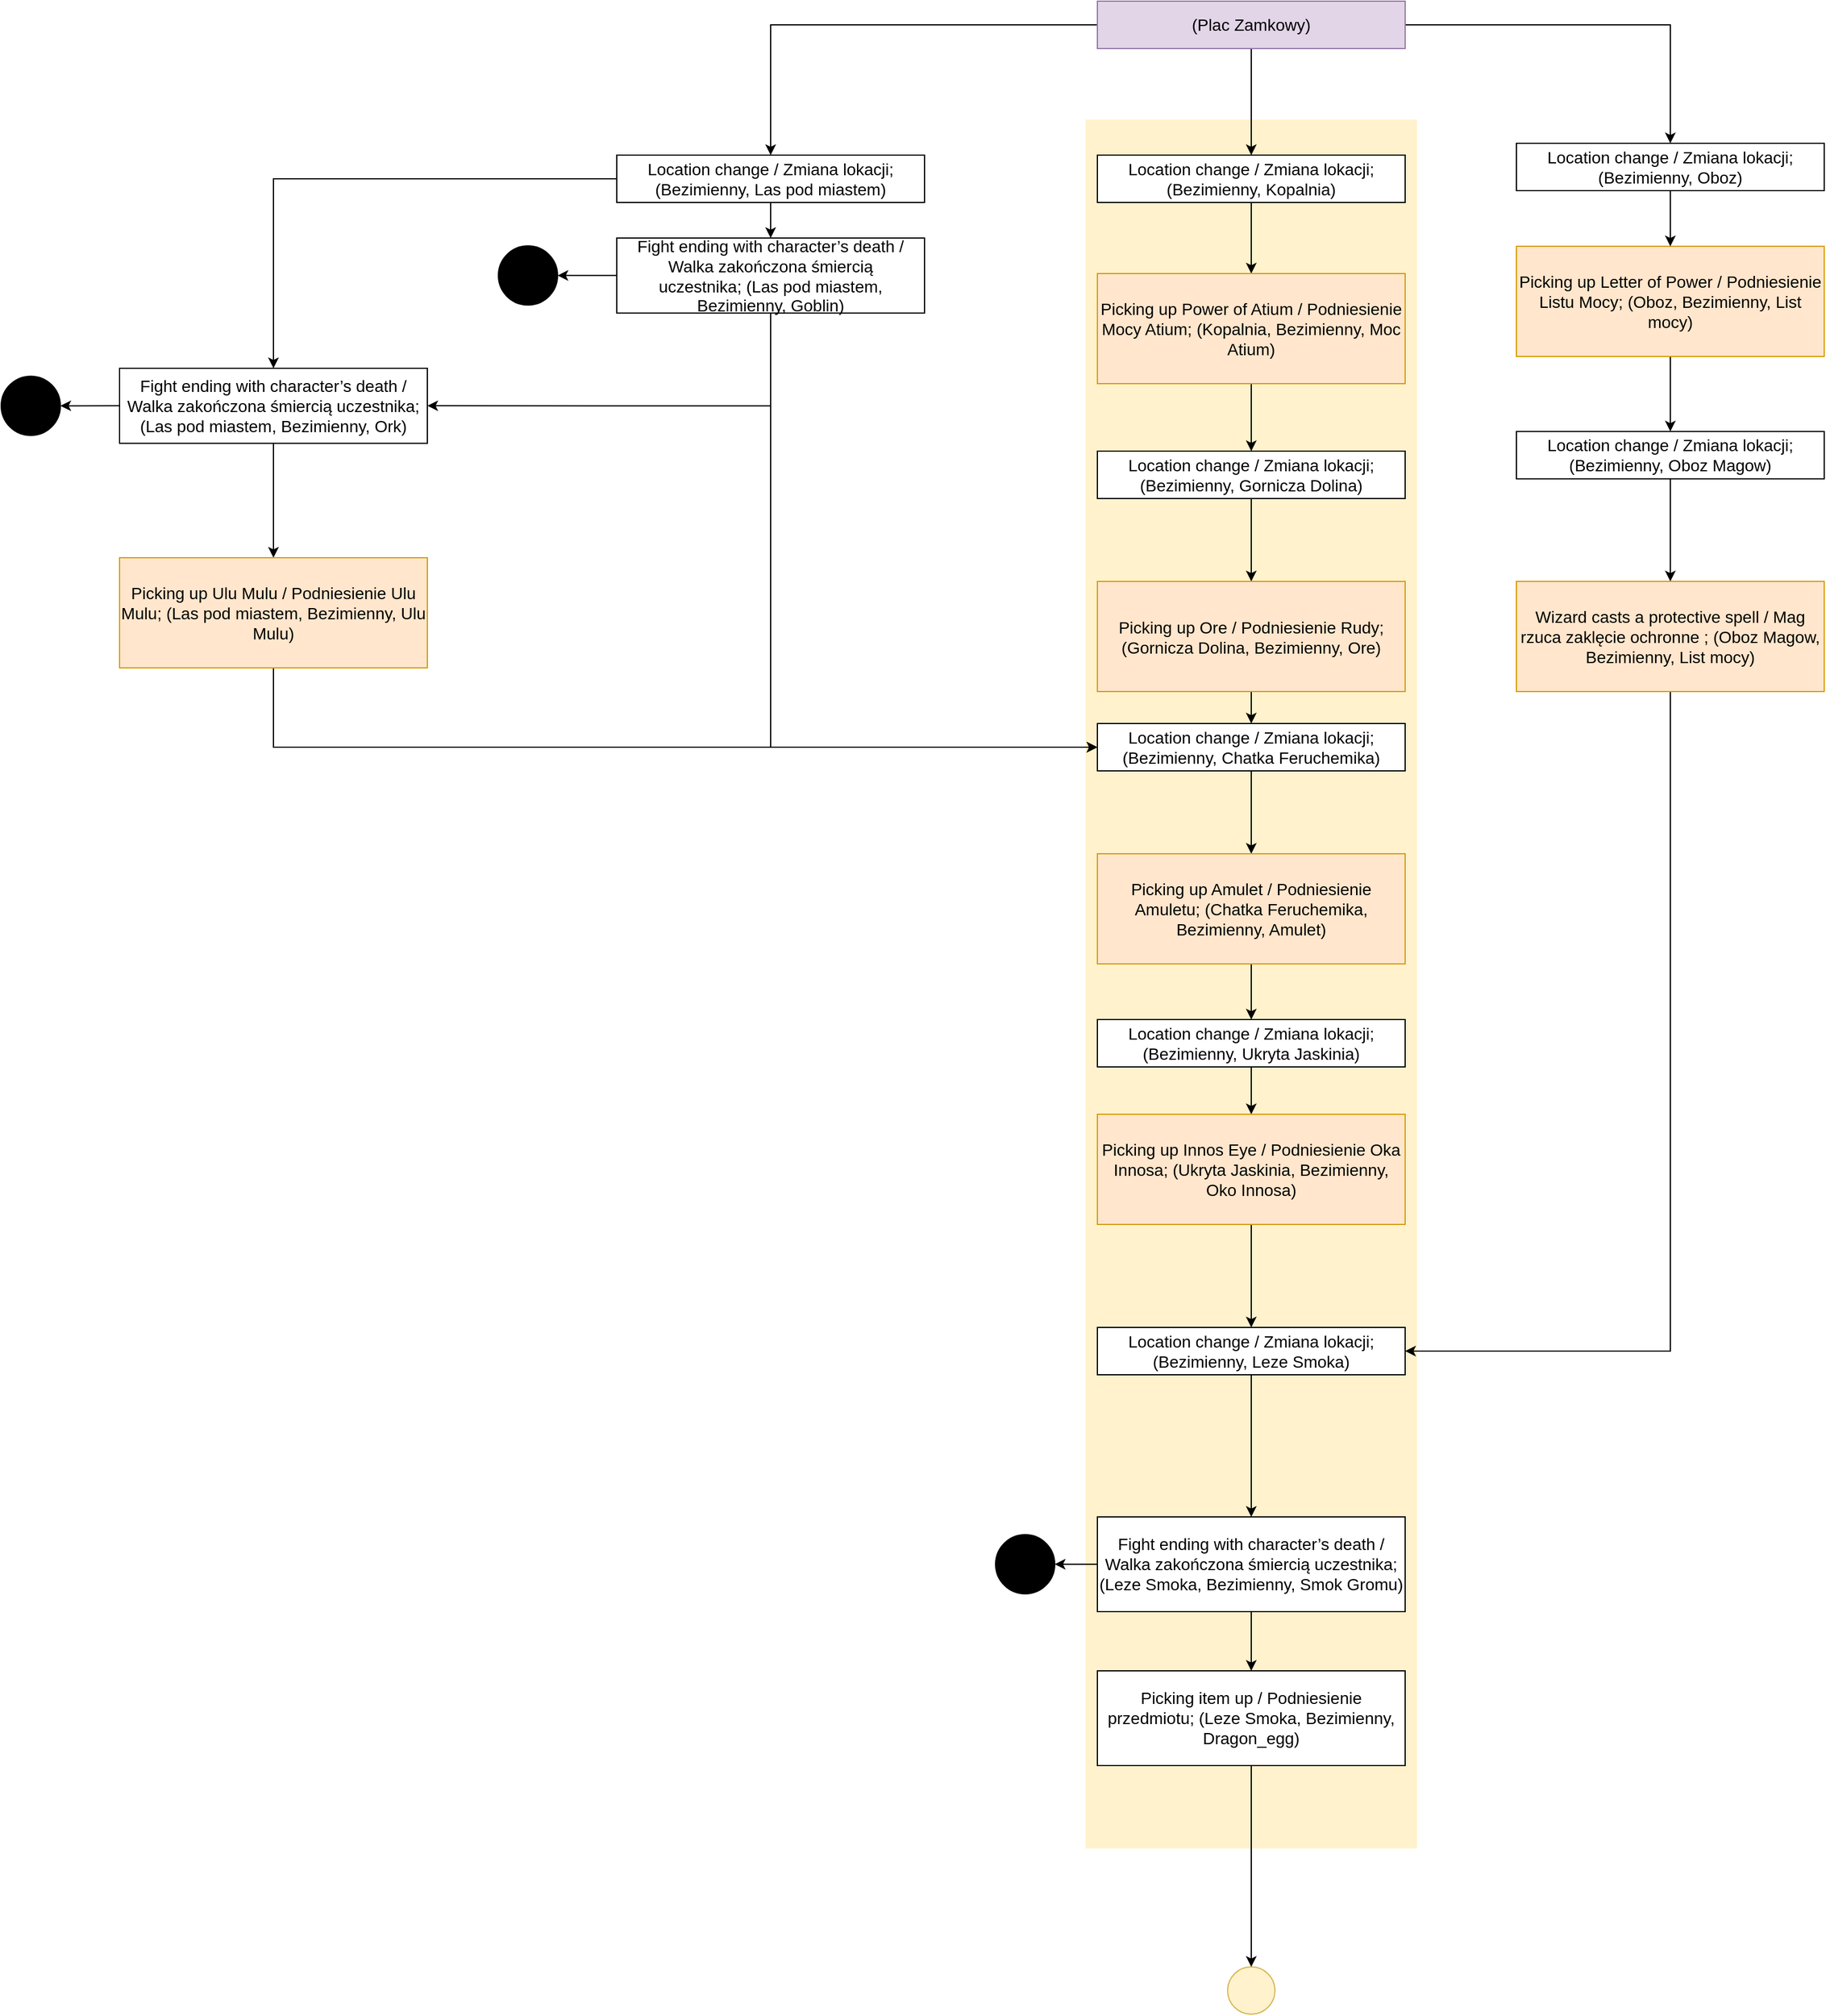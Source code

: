 <mxfile version="26.0.16">
  <diagram id="rkxneIpJQOFQeqjlJjRi" name="DiagramFabuly">
    <mxGraphModel dx="2412" dy="2009" grid="1" gridSize="10" guides="1" tooltips="1" connect="1" arrows="1" fold="1" page="1" pageScale="1" pageWidth="850" pageHeight="1100" math="0" shadow="0">
      <root>
        <mxCell id="0" />
        <mxCell id="1" parent="0" />
        <mxCell id="L8YZ8_fF07wdOiWUrEbG-100" value="" style="rounded=0;whiteSpace=wrap;html=1;fillColor=#fff2cc;fontFamily=Helvetica;fontSize=14;strokeColor=none;container=0;" parent="1" vertex="1">
          <mxGeometry x="866" y="-70" width="280" height="1460" as="geometry" />
        </mxCell>
        <mxCell id="pFNsEcpQbkUwThUsDJ2k-5" value="" style="edgeStyle=orthogonalEdgeStyle;rounded=0;orthogonalLoop=1;jettySize=auto;html=1;" parent="1" source="L8YZ8_fF07wdOiWUrEbG-86" target="L8YZ8_fF07wdOiWUrEbG-108" edge="1">
          <mxGeometry relative="1" as="geometry" />
        </mxCell>
        <mxCell id="zkXEyK3gHYX9UNPN8YG--12" style="edgeStyle=orthogonalEdgeStyle;rounded=0;orthogonalLoop=1;jettySize=auto;html=1;" parent="1" source="L8YZ8_fF07wdOiWUrEbG-86" target="zkXEyK3gHYX9UNPN8YG--2" edge="1">
          <mxGeometry relative="1" as="geometry" />
        </mxCell>
        <mxCell id="zkXEyK3gHYX9UNPN8YG--42" style="edgeStyle=orthogonalEdgeStyle;rounded=0;orthogonalLoop=1;jettySize=auto;html=1;entryX=0.5;entryY=0;entryDx=0;entryDy=0;" parent="1" source="L8YZ8_fF07wdOiWUrEbG-86" target="zkXEyK3gHYX9UNPN8YG--41" edge="1">
          <mxGeometry relative="1" as="geometry" />
        </mxCell>
        <mxCell id="L8YZ8_fF07wdOiWUrEbG-86" value="&lt;font&gt;(Plac Zamkowy)&lt;/font&gt;" style="rounded=0;whiteSpace=wrap;html=1;strokeColor=#9673a6;fillColor=#e1d5e7;container=0;fontSize=14;" parent="1" vertex="1">
          <mxGeometry x="876" y="-170" width="260" height="40" as="geometry" />
        </mxCell>
        <mxCell id="pFNsEcpQbkUwThUsDJ2k-6" value="" style="edgeStyle=orthogonalEdgeStyle;rounded=0;orthogonalLoop=1;jettySize=auto;html=1;entryX=0.5;entryY=0;entryDx=0;entryDy=0;" parent="1" source="L8YZ8_fF07wdOiWUrEbG-108" target="zkXEyK3gHYX9UNPN8YG--17" edge="1">
          <mxGeometry relative="1" as="geometry">
            <mxPoint x="1006" y="60" as="targetPoint" />
          </mxGeometry>
        </mxCell>
        <mxCell id="L8YZ8_fF07wdOiWUrEbG-108" value="&lt;span id=&quot;docs-internal-guid-4cfbbf0f-7fff-1ddc-6e00-4f36d3d0db7e&quot;&gt;&lt;span style=&quot;background-color: transparent ; vertical-align: baseline&quot;&gt;&lt;font&gt;&lt;font face=&quot;arial&quot;&gt;&lt;span&gt;Location change / Zmiana lokacji; (Bezimienny, Kopalnia)&lt;/span&gt;&lt;/font&gt;&lt;/font&gt;&lt;/span&gt;&lt;/span&gt;" style="rounded=0;whiteSpace=wrap;html=1;align=center;container=0;fontSize=14;" parent="1" vertex="1">
          <mxGeometry x="876" y="-40" width="260" height="40" as="geometry" />
        </mxCell>
        <mxCell id="pFNsEcpQbkUwThUsDJ2k-10" value="" style="edgeStyle=orthogonalEdgeStyle;rounded=0;orthogonalLoop=1;jettySize=auto;html=1;entryX=0.5;entryY=0;entryDx=0;entryDy=0;" parent="1" source="L8YZ8_fF07wdOiWUrEbG-129" target="zkXEyK3gHYX9UNPN8YG--22" edge="1">
          <mxGeometry relative="1" as="geometry">
            <mxPoint x="1006" y="550" as="targetPoint" />
          </mxGeometry>
        </mxCell>
        <mxCell id="L8YZ8_fF07wdOiWUrEbG-129" value="&lt;span id=&quot;docs-internal-guid-4cfbbf0f-7fff-1ddc-6e00-4f36d3d0db7e&quot;&gt;&lt;span style=&quot;background-color: transparent ; vertical-align: baseline&quot;&gt;&lt;font&gt;&lt;font face=&quot;arial&quot;&gt;&lt;span&gt;Location change / Zmiana lokacji;&lt;/span&gt;&lt;/font&gt;&lt;span style=&quot;font-family: arial;&quot;&gt;(Bezimienny, Chatka Feruchemika)&lt;/span&gt;&lt;br&gt;&lt;/font&gt;&lt;/span&gt;&lt;/span&gt;" style="rounded=0;whiteSpace=wrap;html=1;align=center;container=0;fontSize=14;" parent="1" vertex="1">
          <mxGeometry x="876" y="440" width="260" height="40" as="geometry" />
        </mxCell>
        <mxCell id="wIxRWUz_mLLFGNtNrPbb-8" value="" style="ellipse;whiteSpace=wrap;html=1;aspect=fixed;fontSize=14;align=center;fillColor=#fff2cc;strokeWidth=1;strokeColor=#d6b656;container=0;" parent="1" vertex="1">
          <mxGeometry x="986" y="1490" width="40" height="40" as="geometry" />
        </mxCell>
        <mxCell id="pFNsEcpQbkUwThUsDJ2k-8" value="" style="edgeStyle=orthogonalEdgeStyle;rounded=0;orthogonalLoop=1;jettySize=auto;html=1;exitX=0.5;exitY=1;exitDx=0;exitDy=0;" parent="1" source="zkXEyK3gHYX9UNPN8YG--19" edge="1">
          <mxGeometry relative="1" as="geometry">
            <mxPoint x="1006" y="260" as="sourcePoint" />
            <mxPoint x="1006" y="320" as="targetPoint" />
          </mxGeometry>
        </mxCell>
        <mxCell id="zkXEyK3gHYX9UNPN8YG--1" style="edgeStyle=orthogonalEdgeStyle;rounded=0;orthogonalLoop=1;jettySize=auto;html=1;entryX=0.5;entryY=0;entryDx=0;entryDy=0;" parent="1" source="zkXEyK3gHYX9UNPN8YG--2" target="zkXEyK3gHYX9UNPN8YG--5" edge="1">
          <mxGeometry relative="1" as="geometry" />
        </mxCell>
        <mxCell id="GhO89Z5Zg2I-rU7ogqVO-1" style="edgeStyle=orthogonalEdgeStyle;rounded=0;orthogonalLoop=1;jettySize=auto;html=1;exitX=0;exitY=0.5;exitDx=0;exitDy=0;entryX=0.5;entryY=0;entryDx=0;entryDy=0;" edge="1" parent="1" source="zkXEyK3gHYX9UNPN8YG--2" target="zkXEyK3gHYX9UNPN8YG--9">
          <mxGeometry relative="1" as="geometry" />
        </mxCell>
        <mxCell id="zkXEyK3gHYX9UNPN8YG--2" value="&lt;span id=&quot;docs-internal-guid-4cfbbf0f-7fff-1ddc-6e00-4f36d3d0db7e&quot;&gt;&lt;span style=&quot;background-color: transparent ; vertical-align: baseline&quot;&gt;&lt;font&gt;&lt;font face=&quot;arial&quot;&gt;&lt;span&gt;Location change / Zmiana lokacji; (Bezimienny, Las pod miastem)&lt;/span&gt;&lt;/font&gt;&lt;/font&gt;&lt;/span&gt;&lt;/span&gt;" style="rounded=0;whiteSpace=wrap;html=1;align=center;container=0;fontSize=14;" parent="1" vertex="1">
          <mxGeometry x="470" y="-40" width="260" height="40" as="geometry" />
        </mxCell>
        <mxCell id="zkXEyK3gHYX9UNPN8YG--3" style="edgeStyle=orthogonalEdgeStyle;rounded=0;orthogonalLoop=1;jettySize=auto;html=1;entryX=1;entryY=0.5;entryDx=0;entryDy=0;" parent="1" source="zkXEyK3gHYX9UNPN8YG--5" target="zkXEyK3gHYX9UNPN8YG--6" edge="1">
          <mxGeometry relative="1" as="geometry" />
        </mxCell>
        <mxCell id="GhO89Z5Zg2I-rU7ogqVO-2" style="edgeStyle=orthogonalEdgeStyle;rounded=0;orthogonalLoop=1;jettySize=auto;html=1;entryX=1;entryY=0.5;entryDx=0;entryDy=0;" edge="1" parent="1" source="zkXEyK3gHYX9UNPN8YG--5" target="zkXEyK3gHYX9UNPN8YG--9">
          <mxGeometry relative="1" as="geometry">
            <Array as="points">
              <mxPoint x="600" y="172" />
            </Array>
          </mxGeometry>
        </mxCell>
        <mxCell id="GhO89Z5Zg2I-rU7ogqVO-3" style="edgeStyle=orthogonalEdgeStyle;rounded=0;orthogonalLoop=1;jettySize=auto;html=1;entryX=0;entryY=0.5;entryDx=0;entryDy=0;" edge="1" parent="1" source="zkXEyK3gHYX9UNPN8YG--5" target="L8YZ8_fF07wdOiWUrEbG-129">
          <mxGeometry relative="1" as="geometry">
            <Array as="points">
              <mxPoint x="600" y="460" />
            </Array>
          </mxGeometry>
        </mxCell>
        <mxCell id="zkXEyK3gHYX9UNPN8YG--5" value="&lt;span id=&quot;docs-internal-guid-4cfbbf0f-7fff-1ddc-6e00-4f36d3d0db7e&quot;&gt;&lt;span style=&quot;background-color: transparent ; vertical-align: baseline&quot;&gt;&lt;font&gt;&lt;span style=&quot;font-size: 14px;&quot;&gt;Fight ending with character’s death / Walka zakończona śmiercią uczestnika;&amp;nbsp;&lt;/span&gt;&lt;/font&gt;&lt;/span&gt;&lt;/span&gt;&lt;span style=&quot;font-size: 14px;&quot;&gt;(Las pod miastem, Bezimienny, Goblin)&lt;/span&gt;" style="rounded=0;whiteSpace=wrap;html=1;align=center;" parent="1" vertex="1">
          <mxGeometry x="470" y="30" width="260" height="63.37" as="geometry" />
        </mxCell>
        <mxCell id="zkXEyK3gHYX9UNPN8YG--6" value="" style="ellipse;whiteSpace=wrap;html=1;aspect=fixed;fillColor=#000000;" parent="1" vertex="1">
          <mxGeometry x="370" y="36.68" width="50" height="50" as="geometry" />
        </mxCell>
        <mxCell id="zkXEyK3gHYX9UNPN8YG--7" style="edgeStyle=orthogonalEdgeStyle;rounded=0;orthogonalLoop=1;jettySize=auto;html=1;exitX=0;exitY=0.5;exitDx=0;exitDy=0;entryX=1;entryY=0.5;entryDx=0;entryDy=0;" parent="1" source="zkXEyK3gHYX9UNPN8YG--9" target="zkXEyK3gHYX9UNPN8YG--10" edge="1">
          <mxGeometry relative="1" as="geometry" />
        </mxCell>
        <mxCell id="zkXEyK3gHYX9UNPN8YG--8" style="edgeStyle=orthogonalEdgeStyle;rounded=0;orthogonalLoop=1;jettySize=auto;html=1;exitX=0.5;exitY=1;exitDx=0;exitDy=0;entryX=0.5;entryY=0;entryDx=0;entryDy=0;" parent="1" source="zkXEyK3gHYX9UNPN8YG--9" target="zkXEyK3gHYX9UNPN8YG--15" edge="1">
          <mxGeometry relative="1" as="geometry">
            <mxPoint x="600" y="230" as="targetPoint" />
          </mxGeometry>
        </mxCell>
        <mxCell id="zkXEyK3gHYX9UNPN8YG--9" value="&lt;span style=&quot;font-size: 14px;&quot;&gt;Fight ending with character’s death / Walka zakończona śmiercią uczestnika; (Las pod miastem, Bezimienny, Ork)&lt;/span&gt;" style="rounded=0;whiteSpace=wrap;html=1;align=center;" parent="1" vertex="1">
          <mxGeometry x="50" y="140" width="260" height="63.37" as="geometry" />
        </mxCell>
        <mxCell id="zkXEyK3gHYX9UNPN8YG--10" value="" style="ellipse;whiteSpace=wrap;html=1;aspect=fixed;fillColor=#000000;" parent="1" vertex="1">
          <mxGeometry x="-50" y="146.69" width="50" height="50" as="geometry" />
        </mxCell>
        <mxCell id="zkXEyK3gHYX9UNPN8YG--16" style="edgeStyle=orthogonalEdgeStyle;rounded=0;orthogonalLoop=1;jettySize=auto;html=1;entryX=0;entryY=0.5;entryDx=0;entryDy=0;" parent="1" source="zkXEyK3gHYX9UNPN8YG--15" target="L8YZ8_fF07wdOiWUrEbG-129" edge="1">
          <mxGeometry relative="1" as="geometry">
            <Array as="points">
              <mxPoint x="180" y="460" />
            </Array>
          </mxGeometry>
        </mxCell>
        <mxCell id="zkXEyK3gHYX9UNPN8YG--15" value="&lt;span style=&quot;font-size: 14px;&quot;&gt;Picking up Ulu Mulu / Podniesienie Ulu Mulu; (Las pod miastem, Bezimienny, Ulu Mulu)&lt;/span&gt;" style="rounded=0;whiteSpace=wrap;html=1;align=center;fillColor=#ffe6cc;strokeColor=#d79b00;" parent="1" vertex="1">
          <mxGeometry x="50" y="300" width="260" height="93" as="geometry" />
        </mxCell>
        <mxCell id="zkXEyK3gHYX9UNPN8YG--18" style="edgeStyle=orthogonalEdgeStyle;rounded=0;orthogonalLoop=1;jettySize=auto;html=1;entryX=0.5;entryY=0;entryDx=0;entryDy=0;" parent="1" source="zkXEyK3gHYX9UNPN8YG--17" target="zkXEyK3gHYX9UNPN8YG--19" edge="1">
          <mxGeometry relative="1" as="geometry">
            <mxPoint x="1006" y="200" as="targetPoint" />
          </mxGeometry>
        </mxCell>
        <mxCell id="zkXEyK3gHYX9UNPN8YG--17" value="&lt;span style=&quot;font-size: 14px;&quot;&gt;Picking up Power of Atium / Podniesienie Mocy Atium; (Kopalnia, Bezimienny, Moc Atium)&lt;/span&gt;" style="rounded=0;whiteSpace=wrap;html=1;align=center;fillColor=#ffe6cc;strokeColor=#d79b00;" parent="1" vertex="1">
          <mxGeometry x="876" y="60" width="260" height="93" as="geometry" />
        </mxCell>
        <mxCell id="zkXEyK3gHYX9UNPN8YG--19" value="Location change / Zmiana lokacji; (Bezimienny, Gornicza Dolina)" style="rounded=0;whiteSpace=wrap;html=1;align=center;container=0;fontSize=14;" parent="1" vertex="1">
          <mxGeometry x="876" y="210" width="260" height="40" as="geometry" />
        </mxCell>
        <mxCell id="zkXEyK3gHYX9UNPN8YG--21" style="edgeStyle=orthogonalEdgeStyle;rounded=0;orthogonalLoop=1;jettySize=auto;html=1;entryX=0.5;entryY=0;entryDx=0;entryDy=0;" parent="1" source="zkXEyK3gHYX9UNPN8YG--20" target="L8YZ8_fF07wdOiWUrEbG-129" edge="1">
          <mxGeometry relative="1" as="geometry" />
        </mxCell>
        <mxCell id="zkXEyK3gHYX9UNPN8YG--20" value="&lt;span style=&quot;font-size: 14px;&quot;&gt;Picking up Ore / Podniesienie Rudy; (Gornicza Dolina, Bezimienny, Ore)&lt;/span&gt;" style="rounded=0;whiteSpace=wrap;html=1;align=center;fillColor=#ffe6cc;strokeColor=#d79b00;" parent="1" vertex="1">
          <mxGeometry x="876" y="320" width="260" height="93" as="geometry" />
        </mxCell>
        <mxCell id="zkXEyK3gHYX9UNPN8YG--23" style="edgeStyle=orthogonalEdgeStyle;rounded=0;orthogonalLoop=1;jettySize=auto;html=1;entryX=0.5;entryY=0;entryDx=0;entryDy=0;" parent="1" source="zkXEyK3gHYX9UNPN8YG--22" target="zkXEyK3gHYX9UNPN8YG--24" edge="1">
          <mxGeometry relative="1" as="geometry">
            <mxPoint x="1006" y="680" as="targetPoint" />
          </mxGeometry>
        </mxCell>
        <mxCell id="zkXEyK3gHYX9UNPN8YG--22" value="&lt;span style=&quot;font-size: 14px;&quot;&gt;Picking up Amulet / Podniesienie Amuletu; (Chatka Feruchemika, Bezimienny, Amulet)&lt;/span&gt;" style="rounded=0;whiteSpace=wrap;html=1;align=center;fillColor=#ffe6cc;strokeColor=#d79b00;" parent="1" vertex="1">
          <mxGeometry x="876" y="550" width="260" height="93" as="geometry" />
        </mxCell>
        <mxCell id="zkXEyK3gHYX9UNPN8YG--26" style="edgeStyle=orthogonalEdgeStyle;rounded=0;orthogonalLoop=1;jettySize=auto;html=1;" parent="1" source="zkXEyK3gHYX9UNPN8YG--24" target="zkXEyK3gHYX9UNPN8YG--25" edge="1">
          <mxGeometry relative="1" as="geometry" />
        </mxCell>
        <mxCell id="zkXEyK3gHYX9UNPN8YG--24" value="&lt;span id=&quot;docs-internal-guid-4cfbbf0f-7fff-1ddc-6e00-4f36d3d0db7e&quot;&gt;&lt;span style=&quot;background-color: transparent ; vertical-align: baseline&quot;&gt;&lt;font&gt;Location change / Zmiana lokacji; (Bezimienny, Ukryta Jaskinia)&lt;/font&gt;&lt;/span&gt;&lt;/span&gt;" style="rounded=0;whiteSpace=wrap;html=1;align=center;container=0;fontSize=14;" parent="1" vertex="1">
          <mxGeometry x="876" y="690" width="260" height="40" as="geometry" />
        </mxCell>
        <mxCell id="zkXEyK3gHYX9UNPN8YG--28" style="edgeStyle=orthogonalEdgeStyle;rounded=0;orthogonalLoop=1;jettySize=auto;html=1;entryX=0.5;entryY=0;entryDx=0;entryDy=0;" parent="1" source="zkXEyK3gHYX9UNPN8YG--25" target="zkXEyK3gHYX9UNPN8YG--27" edge="1">
          <mxGeometry relative="1" as="geometry" />
        </mxCell>
        <mxCell id="zkXEyK3gHYX9UNPN8YG--25" value="&lt;span style=&quot;font-size: 14px;&quot;&gt;Picking up Innos Eye / Podniesienie Oka Innosa; (Ukryta Jaskinia, Bezimienny, Oko Innosa)&lt;/span&gt;" style="rounded=0;whiteSpace=wrap;html=1;align=center;fillColor=#ffe6cc;strokeColor=#d79b00;" parent="1" vertex="1">
          <mxGeometry x="876" y="770" width="260" height="93" as="geometry" />
        </mxCell>
        <mxCell id="zkXEyK3gHYX9UNPN8YG--33" style="edgeStyle=orthogonalEdgeStyle;rounded=0;orthogonalLoop=1;jettySize=auto;html=1;entryX=0.5;entryY=0;entryDx=0;entryDy=0;" parent="1" source="zkXEyK3gHYX9UNPN8YG--27" target="zkXEyK3gHYX9UNPN8YG--31" edge="1">
          <mxGeometry relative="1" as="geometry" />
        </mxCell>
        <mxCell id="zkXEyK3gHYX9UNPN8YG--27" value="Location change / Zmiana lokacji; (Bezimienny, Leze Smoka)" style="rounded=0;whiteSpace=wrap;html=1;align=center;container=0;fontSize=14;" parent="1" vertex="1">
          <mxGeometry x="876" y="950" width="260" height="40" as="geometry" />
        </mxCell>
        <mxCell id="zkXEyK3gHYX9UNPN8YG--35" style="edgeStyle=orthogonalEdgeStyle;rounded=0;orthogonalLoop=1;jettySize=auto;html=1;entryX=1;entryY=0.5;entryDx=0;entryDy=0;" parent="1" source="zkXEyK3gHYX9UNPN8YG--31" target="zkXEyK3gHYX9UNPN8YG--34" edge="1">
          <mxGeometry relative="1" as="geometry" />
        </mxCell>
        <mxCell id="zkXEyK3gHYX9UNPN8YG--38" style="edgeStyle=orthogonalEdgeStyle;rounded=0;orthogonalLoop=1;jettySize=auto;html=1;entryX=0.5;entryY=0;entryDx=0;entryDy=0;" parent="1" source="zkXEyK3gHYX9UNPN8YG--31" target="zkXEyK3gHYX9UNPN8YG--37" edge="1">
          <mxGeometry relative="1" as="geometry" />
        </mxCell>
        <mxCell id="zkXEyK3gHYX9UNPN8YG--31" value="&lt;span style=&quot;font-size: 14px;&quot;&gt;Fight ending with character’s death / Walka zakończona śmiercią uczestnika; (Leze Smoka, Bezimienny, Smok Gromu)&lt;/span&gt;" style="rounded=0;whiteSpace=wrap;html=1;align=center;" parent="1" vertex="1">
          <mxGeometry x="876" y="1110" width="260" height="80" as="geometry" />
        </mxCell>
        <mxCell id="zkXEyK3gHYX9UNPN8YG--34" value="" style="ellipse;whiteSpace=wrap;html=1;aspect=fixed;fillColor=#000000;" parent="1" vertex="1">
          <mxGeometry x="790" y="1125" width="50" height="50" as="geometry" />
        </mxCell>
        <mxCell id="zkXEyK3gHYX9UNPN8YG--39" style="edgeStyle=orthogonalEdgeStyle;rounded=0;orthogonalLoop=1;jettySize=auto;html=1;" parent="1" source="zkXEyK3gHYX9UNPN8YG--37" target="wIxRWUz_mLLFGNtNrPbb-8" edge="1">
          <mxGeometry relative="1" as="geometry" />
        </mxCell>
        <mxCell id="zkXEyK3gHYX9UNPN8YG--37" value="&lt;span style=&quot;font-size: 14px;&quot;&gt;Picking item up / Podniesienie przedmiotu; (Leze Smoka, Bezimienny, Dragon_egg)&lt;/span&gt;" style="rounded=0;whiteSpace=wrap;html=1;align=center;" parent="1" vertex="1">
          <mxGeometry x="876" y="1240" width="260" height="80" as="geometry" />
        </mxCell>
        <mxCell id="zkXEyK3gHYX9UNPN8YG--47" style="edgeStyle=orthogonalEdgeStyle;rounded=0;orthogonalLoop=1;jettySize=auto;html=1;entryX=0.5;entryY=0;entryDx=0;entryDy=0;" parent="1" source="zkXEyK3gHYX9UNPN8YG--40" target="zkXEyK3gHYX9UNPN8YG--45" edge="1">
          <mxGeometry relative="1" as="geometry" />
        </mxCell>
        <mxCell id="zkXEyK3gHYX9UNPN8YG--40" value="&lt;span style=&quot;font-size: 14px;&quot;&gt;Picking up Letter of Power / Podniesienie Listu Mocy; (Oboz, Bezimienny, List mocy)&lt;/span&gt;" style="rounded=0;whiteSpace=wrap;html=1;align=center;fillColor=#ffe6cc;strokeColor=#d79b00;" parent="1" vertex="1">
          <mxGeometry x="1230" y="37.0" width="260" height="93" as="geometry" />
        </mxCell>
        <mxCell id="zkXEyK3gHYX9UNPN8YG--44" style="edgeStyle=orthogonalEdgeStyle;rounded=0;orthogonalLoop=1;jettySize=auto;html=1;entryX=0.5;entryY=0;entryDx=0;entryDy=0;" parent="1" source="zkXEyK3gHYX9UNPN8YG--41" target="zkXEyK3gHYX9UNPN8YG--40" edge="1">
          <mxGeometry relative="1" as="geometry" />
        </mxCell>
        <mxCell id="zkXEyK3gHYX9UNPN8YG--41" value="&lt;font face=&quot;arial&quot;&gt;Location change / Zmiana lokacji; (Bezimienny, Oboz)&lt;/font&gt;" style="rounded=0;whiteSpace=wrap;html=1;align=center;container=0;fontSize=14;" parent="1" vertex="1">
          <mxGeometry x="1230" y="-50" width="260" height="40" as="geometry" />
        </mxCell>
        <mxCell id="zkXEyK3gHYX9UNPN8YG--49" style="edgeStyle=orthogonalEdgeStyle;rounded=0;orthogonalLoop=1;jettySize=auto;html=1;entryX=0.5;entryY=0;entryDx=0;entryDy=0;" parent="1" source="zkXEyK3gHYX9UNPN8YG--45" target="zkXEyK3gHYX9UNPN8YG--48" edge="1">
          <mxGeometry relative="1" as="geometry" />
        </mxCell>
        <mxCell id="zkXEyK3gHYX9UNPN8YG--45" value="&lt;font face=&quot;arial&quot;&gt;Location change / Zmiana lokacji; (Bezimienny, Oboz Magow)&lt;/font&gt;" style="rounded=0;whiteSpace=wrap;html=1;align=center;container=0;fontSize=14;" parent="1" vertex="1">
          <mxGeometry x="1230" y="193.37" width="260" height="40" as="geometry" />
        </mxCell>
        <mxCell id="zkXEyK3gHYX9UNPN8YG--50" style="edgeStyle=orthogonalEdgeStyle;rounded=0;orthogonalLoop=1;jettySize=auto;html=1;entryX=1;entryY=0.5;entryDx=0;entryDy=0;" parent="1" source="zkXEyK3gHYX9UNPN8YG--48" target="zkXEyK3gHYX9UNPN8YG--27" edge="1">
          <mxGeometry relative="1" as="geometry">
            <Array as="points">
              <mxPoint x="1360" y="970" />
            </Array>
          </mxGeometry>
        </mxCell>
        <mxCell id="zkXEyK3gHYX9UNPN8YG--48" value="&lt;span style=&quot;font-size: 14px;&quot;&gt;Wizard casts a protective spell / Mag rzuca zaklęcie ochronne ; (Oboz Magow, Bezimienny, List mocy)&lt;/span&gt;" style="rounded=0;whiteSpace=wrap;html=1;align=center;fillColor=#ffe6cc;strokeColor=#d79b00;" parent="1" vertex="1">
          <mxGeometry x="1230" y="320" width="260" height="93" as="geometry" />
        </mxCell>
      </root>
    </mxGraphModel>
  </diagram>
</mxfile>
